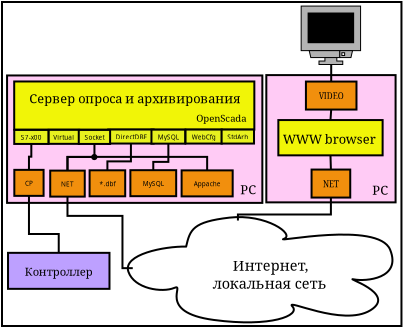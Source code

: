 <?xml version="1.0" encoding="UTF-8"?>
<dia:diagram xmlns:dia="http://www.lysator.liu.se/~alla/dia/">
  <dia:layer name="Тло" visible="true">
    <dia:group>
      <dia:object type="Standard - Box" version="0" id="O0">
        <dia:attribute name="obj_pos">
          <dia:point val="0.146,0.146"/>
        </dia:attribute>
        <dia:attribute name="obj_bb">
          <dia:rectangle val="0.096,0.096;20.169,16.396"/>
        </dia:attribute>
        <dia:attribute name="elem_corner">
          <dia:point val="0.146,0.146"/>
        </dia:attribute>
        <dia:attribute name="elem_width">
          <dia:real val="19.973"/>
        </dia:attribute>
        <dia:attribute name="elem_height">
          <dia:real val="16.2"/>
        </dia:attribute>
        <dia:attribute name="show_background">
          <dia:boolean val="true"/>
        </dia:attribute>
      </dia:object>
      <dia:object type="Network - Cloud" version="0" id="O1">
        <dia:attribute name="obj_pos">
          <dia:point val="6.437,10.9"/>
        </dia:attribute>
        <dia:attribute name="obj_bb">
          <dia:rectangle val="6.437,10.9;19.669,16.164"/>
        </dia:attribute>
        <dia:attribute name="elem_corner">
          <dia:point val="6.437,10.9"/>
        </dia:attribute>
        <dia:attribute name="elem_width">
          <dia:real val="13.232"/>
        </dia:attribute>
        <dia:attribute name="elem_height">
          <dia:real val="5.264"/>
        </dia:attribute>
        <dia:attribute name="inner_color">
          <dia:color val="#fff9d3"/>
        </dia:attribute>
        <dia:attribute name="show_background">
          <dia:boolean val="true"/>
        </dia:attribute>
        <dia:attribute name="flip_horizontal">
          <dia:boolean val="false"/>
        </dia:attribute>
        <dia:attribute name="flip_vertical">
          <dia:boolean val="false"/>
        </dia:attribute>
        <dia:attribute name="padding">
          <dia:real val="0.354"/>
        </dia:attribute>
        <dia:attribute name="text">
          <dia:composite type="text">
            <dia:attribute name="string">
              <dia:string>#Интернет,
локальная сеть#</dia:string>
            </dia:attribute>
            <dia:attribute name="font">
              <dia:font name="Times-Roman"/>
            </dia:attribute>
            <dia:attribute name="height">
              <dia:real val="0.9"/>
            </dia:attribute>
            <dia:attribute name="pos">
              <dia:point val="13.407,13.417"/>
            </dia:attribute>
            <dia:attribute name="color">
              <dia:color val="#000000"/>
            </dia:attribute>
            <dia:attribute name="alignment">
              <dia:enum val="1"/>
            </dia:attribute>
          </dia:composite>
        </dia:attribute>
      </dia:object>
      <dia:object type="Flowchart - Box" version="0" id="O2">
        <dia:attribute name="obj_pos">
          <dia:point val="0.447,12.688"/>
        </dia:attribute>
        <dia:attribute name="obj_bb">
          <dia:rectangle val="0.397,12.638;5.57,14.538"/>
        </dia:attribute>
        <dia:attribute name="elem_corner">
          <dia:point val="0.447,12.688"/>
        </dia:attribute>
        <dia:attribute name="elem_width">
          <dia:real val="5.073"/>
        </dia:attribute>
        <dia:attribute name="elem_height">
          <dia:real val="1.8"/>
        </dia:attribute>
        <dia:attribute name="inner_color">
          <dia:color val="#bda0ff"/>
        </dia:attribute>
        <dia:attribute name="show_background">
          <dia:boolean val="true"/>
        </dia:attribute>
        <dia:attribute name="padding">
          <dia:real val="0.5"/>
        </dia:attribute>
        <dia:attribute name="text">
          <dia:composite type="text">
            <dia:attribute name="string">
              <dia:string>#Контроллер#</dia:string>
            </dia:attribute>
            <dia:attribute name="font">
              <dia:font name="Times-Roman"/>
            </dia:attribute>
            <dia:attribute name="height">
              <dia:real val="0.7"/>
            </dia:attribute>
            <dia:attribute name="pos">
              <dia:point val="2.983,13.777"/>
            </dia:attribute>
            <dia:attribute name="color">
              <dia:color val="#000000"/>
            </dia:attribute>
            <dia:attribute name="alignment">
              <dia:enum val="1"/>
            </dia:attribute>
          </dia:composite>
        </dia:attribute>
      </dia:object>
      <dia:group>
        <dia:object type="Standard - Box" version="0" id="O3">
          <dia:attribute name="obj_pos">
            <dia:point val="0.399,3.819"/>
          </dia:attribute>
          <dia:attribute name="obj_bb">
            <dia:rectangle val="0.349,3.769;13.213,10.24"/>
          </dia:attribute>
          <dia:attribute name="elem_corner">
            <dia:point val="0.399,3.819"/>
          </dia:attribute>
          <dia:attribute name="elem_width">
            <dia:real val="12.764"/>
          </dia:attribute>
          <dia:attribute name="elem_height">
            <dia:real val="6.371"/>
          </dia:attribute>
          <dia:attribute name="inner_color">
            <dia:color val="#ffcbf5"/>
          </dia:attribute>
          <dia:attribute name="show_background">
            <dia:boolean val="true"/>
          </dia:attribute>
        </dia:object>
        <dia:object type="Standard - Text" version="0" id="O4">
          <dia:attribute name="obj_pos">
            <dia:point val="12.454,9.764"/>
          </dia:attribute>
          <dia:attribute name="obj_bb">
            <dia:rectangle val="11.944,9.148;12.965,9.948"/>
          </dia:attribute>
          <dia:attribute name="text">
            <dia:composite type="text">
              <dia:attribute name="string">
                <dia:string>#PC#</dia:string>
              </dia:attribute>
              <dia:attribute name="font">
                <dia:font name="Times-Roman"/>
              </dia:attribute>
              <dia:attribute name="height">
                <dia:real val="0.8"/>
              </dia:attribute>
              <dia:attribute name="pos">
                <dia:point val="12.454,9.764"/>
              </dia:attribute>
              <dia:attribute name="color">
                <dia:color val="#000000"/>
              </dia:attribute>
              <dia:attribute name="alignment">
                <dia:enum val="1"/>
              </dia:attribute>
            </dia:composite>
          </dia:attribute>
        </dia:object>
        <dia:object type="Standard - ZigZagLine" version="0" id="O5">
          <dia:attribute name="obj_pos">
            <dia:point val="4.768,7.243"/>
          </dia:attribute>
          <dia:attribute name="obj_bb">
            <dia:rectangle val="3.37,7.193;4.818,8.626"/>
          </dia:attribute>
          <dia:attribute name="orth_points">
            <dia:point val="4.768,7.243"/>
            <dia:point val="4.768,7.895"/>
            <dia:point val="3.42,7.895"/>
            <dia:point val="3.42,8.576"/>
          </dia:attribute>
          <dia:attribute name="orth_orient">
            <dia:enum val="1"/>
            <dia:enum val="0"/>
            <dia:enum val="1"/>
          </dia:attribute>
          <dia:connections>
            <dia:connection handle="1" to="O9" connection="2"/>
          </dia:connections>
        </dia:object>
        <dia:object type="Standard - ZigZagLine" version="0" id="O6">
          <dia:attribute name="obj_pos">
            <dia:point val="8.464,7.228"/>
          </dia:attribute>
          <dia:attribute name="obj_bb">
            <dia:rectangle val="7.66,7.178;8.514,8.605"/>
          </dia:attribute>
          <dia:attribute name="orth_points">
            <dia:point val="8.464,7.228"/>
            <dia:point val="8.464,8.14"/>
            <dia:point val="7.71,8.14"/>
            <dia:point val="7.71,8.555"/>
          </dia:attribute>
          <dia:attribute name="orth_orient">
            <dia:enum val="1"/>
            <dia:enum val="0"/>
            <dia:enum val="1"/>
          </dia:attribute>
          <dia:connections>
            <dia:connection handle="1" to="O8" connection="2"/>
          </dia:connections>
        </dia:object>
        <dia:object type="Standard - ZigZagLine" version="0" id="O7">
          <dia:attribute name="obj_pos">
            <dia:point val="6.592,7.223"/>
          </dia:attribute>
          <dia:attribute name="obj_bb">
            <dia:rectangle val="5.366,7.173;6.642,8.611"/>
          </dia:attribute>
          <dia:attribute name="orth_points">
            <dia:point val="6.592,7.223"/>
            <dia:point val="6.592,8.115"/>
            <dia:point val="5.416,8.115"/>
            <dia:point val="5.416,8.561"/>
          </dia:attribute>
          <dia:attribute name="orth_orient">
            <dia:enum val="1"/>
            <dia:enum val="0"/>
            <dia:enum val="1"/>
          </dia:attribute>
          <dia:connections>
            <dia:connection handle="1" to="O11" connection="2"/>
          </dia:connections>
        </dia:object>
        <dia:object type="Flowchart - Box" version="0" id="O8">
          <dia:attribute name="obj_pos">
            <dia:point val="6.565,8.555"/>
          </dia:attribute>
          <dia:attribute name="obj_bb">
            <dia:rectangle val="6.515,8.505;8.905,9.905"/>
          </dia:attribute>
          <dia:attribute name="elem_corner">
            <dia:point val="6.565,8.555"/>
          </dia:attribute>
          <dia:attribute name="elem_width">
            <dia:real val="2.29"/>
          </dia:attribute>
          <dia:attribute name="elem_height">
            <dia:real val="1.3"/>
          </dia:attribute>
          <dia:attribute name="inner_color">
            <dia:color val="#f18f0d"/>
          </dia:attribute>
          <dia:attribute name="show_background">
            <dia:boolean val="true"/>
          </dia:attribute>
          <dia:attribute name="padding">
            <dia:real val="0.4"/>
          </dia:attribute>
          <dia:attribute name="text">
            <dia:composite type="text">
              <dia:attribute name="string">
                <dia:string>#MySQL#</dia:string>
              </dia:attribute>
              <dia:attribute name="font">
                <dia:font name="Helvetica"/>
              </dia:attribute>
              <dia:attribute name="height">
                <dia:real val="0.4"/>
              </dia:attribute>
              <dia:attribute name="pos">
                <dia:point val="7.71,9.331"/>
              </dia:attribute>
              <dia:attribute name="color">
                <dia:color val="#000000"/>
              </dia:attribute>
              <dia:attribute name="alignment">
                <dia:enum val="1"/>
              </dia:attribute>
            </dia:composite>
          </dia:attribute>
        </dia:object>
        <dia:object type="Flowchart - Box" version="0" id="O9">
          <dia:attribute name="obj_pos">
            <dia:point val="2.557,8.576"/>
          </dia:attribute>
          <dia:attribute name="obj_bb">
            <dia:rectangle val="2.506,8.526;4.334,9.926"/>
          </dia:attribute>
          <dia:attribute name="elem_corner">
            <dia:point val="2.557,8.576"/>
          </dia:attribute>
          <dia:attribute name="elem_width">
            <dia:real val="1.727"/>
          </dia:attribute>
          <dia:attribute name="elem_height">
            <dia:real val="1.3"/>
          </dia:attribute>
          <dia:attribute name="inner_color">
            <dia:color val="#f18f0d"/>
          </dia:attribute>
          <dia:attribute name="show_background">
            <dia:boolean val="true"/>
          </dia:attribute>
          <dia:attribute name="padding">
            <dia:real val="0.4"/>
          </dia:attribute>
          <dia:attribute name="text">
            <dia:composite type="text">
              <dia:attribute name="string">
                <dia:string>#NET#</dia:string>
              </dia:attribute>
              <dia:attribute name="font">
                <dia:font name="Helvetica"/>
              </dia:attribute>
              <dia:attribute name="height">
                <dia:real val="0.4"/>
              </dia:attribute>
              <dia:attribute name="pos">
                <dia:point val="3.42,9.352"/>
              </dia:attribute>
              <dia:attribute name="color">
                <dia:color val="#000000"/>
              </dia:attribute>
              <dia:attribute name="alignment">
                <dia:enum val="1"/>
              </dia:attribute>
            </dia:composite>
          </dia:attribute>
        </dia:object>
        <dia:object type="Flowchart - Box" version="0" id="O10">
          <dia:attribute name="obj_pos">
            <dia:point val="0.762,8.539"/>
          </dia:attribute>
          <dia:attribute name="obj_bb">
            <dia:rectangle val="0.712,8.489;2.275,9.889"/>
          </dia:attribute>
          <dia:attribute name="elem_corner">
            <dia:point val="0.762,8.539"/>
          </dia:attribute>
          <dia:attribute name="elem_width">
            <dia:real val="1.463"/>
          </dia:attribute>
          <dia:attribute name="elem_height">
            <dia:real val="1.3"/>
          </dia:attribute>
          <dia:attribute name="inner_color">
            <dia:color val="#f18f0d"/>
          </dia:attribute>
          <dia:attribute name="show_background">
            <dia:boolean val="true"/>
          </dia:attribute>
          <dia:attribute name="padding">
            <dia:real val="0.4"/>
          </dia:attribute>
          <dia:attribute name="text">
            <dia:composite type="text">
              <dia:attribute name="string">
                <dia:string>#CP#</dia:string>
              </dia:attribute>
              <dia:attribute name="font">
                <dia:font name="Helvetica"/>
              </dia:attribute>
              <dia:attribute name="height">
                <dia:real val="0.4"/>
              </dia:attribute>
              <dia:attribute name="pos">
                <dia:point val="1.494,9.315"/>
              </dia:attribute>
              <dia:attribute name="color">
                <dia:color val="#000000"/>
              </dia:attribute>
              <dia:attribute name="alignment">
                <dia:enum val="1"/>
              </dia:attribute>
            </dia:composite>
          </dia:attribute>
        </dia:object>
        <dia:object type="Flowchart - Box" version="0" id="O11">
          <dia:attribute name="obj_pos">
            <dia:point val="4.526,8.561"/>
          </dia:attribute>
          <dia:attribute name="obj_bb">
            <dia:rectangle val="4.476,8.511;6.356,9.911"/>
          </dia:attribute>
          <dia:attribute name="elem_corner">
            <dia:point val="4.526,8.561"/>
          </dia:attribute>
          <dia:attribute name="elem_width">
            <dia:real val="1.78"/>
          </dia:attribute>
          <dia:attribute name="elem_height">
            <dia:real val="1.3"/>
          </dia:attribute>
          <dia:attribute name="inner_color">
            <dia:color val="#f18f0d"/>
          </dia:attribute>
          <dia:attribute name="show_background">
            <dia:boolean val="true"/>
          </dia:attribute>
          <dia:attribute name="padding">
            <dia:real val="0.4"/>
          </dia:attribute>
          <dia:attribute name="text">
            <dia:composite type="text">
              <dia:attribute name="string">
                <dia:string>#*.dbf#</dia:string>
              </dia:attribute>
              <dia:attribute name="font">
                <dia:font name="Helvetica"/>
              </dia:attribute>
              <dia:attribute name="height">
                <dia:real val="0.4"/>
              </dia:attribute>
              <dia:attribute name="pos">
                <dia:point val="5.416,9.337"/>
              </dia:attribute>
              <dia:attribute name="color">
                <dia:color val="#000000"/>
              </dia:attribute>
              <dia:attribute name="alignment">
                <dia:enum val="1"/>
              </dia:attribute>
            </dia:composite>
          </dia:attribute>
        </dia:object>
        <dia:object type="Standard - ZigZagLine" version="0" id="O12">
          <dia:attribute name="obj_pos">
            <dia:point val="1.612,7.243"/>
          </dia:attribute>
          <dia:attribute name="obj_bb">
            <dia:rectangle val="1.444,7.193;1.662,8.589"/>
          </dia:attribute>
          <dia:attribute name="orth_points">
            <dia:point val="1.612,7.243"/>
            <dia:point val="1.612,7.88"/>
            <dia:point val="1.494,7.88"/>
            <dia:point val="1.494,8.539"/>
          </dia:attribute>
          <dia:attribute name="orth_orient">
            <dia:enum val="1"/>
            <dia:enum val="0"/>
            <dia:enum val="1"/>
          </dia:attribute>
        </dia:object>
        <dia:object type="Flowchart - Box" version="0" id="O13">
          <dia:attribute name="obj_pos">
            <dia:point val="9.126,8.565"/>
          </dia:attribute>
          <dia:attribute name="obj_bb">
            <dia:rectangle val="9.076,8.515;11.73,9.915"/>
          </dia:attribute>
          <dia:attribute name="elem_corner">
            <dia:point val="9.126,8.565"/>
          </dia:attribute>
          <dia:attribute name="elem_width">
            <dia:real val="2.554"/>
          </dia:attribute>
          <dia:attribute name="elem_height">
            <dia:real val="1.3"/>
          </dia:attribute>
          <dia:attribute name="inner_color">
            <dia:color val="#f18f0d"/>
          </dia:attribute>
          <dia:attribute name="show_background">
            <dia:boolean val="true"/>
          </dia:attribute>
          <dia:attribute name="padding">
            <dia:real val="0.4"/>
          </dia:attribute>
          <dia:attribute name="text">
            <dia:composite type="text">
              <dia:attribute name="string">
                <dia:string>#Appache#</dia:string>
              </dia:attribute>
              <dia:attribute name="font">
                <dia:font name="Helvetica"/>
              </dia:attribute>
              <dia:attribute name="height">
                <dia:real val="0.4"/>
              </dia:attribute>
              <dia:attribute name="pos">
                <dia:point val="10.403,9.341"/>
              </dia:attribute>
              <dia:attribute name="color">
                <dia:color val="#000000"/>
              </dia:attribute>
              <dia:attribute name="alignment">
                <dia:enum val="1"/>
              </dia:attribute>
            </dia:composite>
          </dia:attribute>
        </dia:object>
        <dia:object type="Standard - ZigZagLine" version="0" id="O14">
          <dia:attribute name="obj_pos">
            <dia:point val="3.42,8.576"/>
          </dia:attribute>
          <dia:attribute name="obj_bb">
            <dia:rectangle val="3.37,7.84;10.453,8.626"/>
          </dia:attribute>
          <dia:attribute name="orth_points">
            <dia:point val="3.42,8.576"/>
            <dia:point val="3.42,7.89"/>
            <dia:point val="10.403,7.89"/>
            <dia:point val="10.403,8.565"/>
          </dia:attribute>
          <dia:attribute name="orth_orient">
            <dia:enum val="1"/>
            <dia:enum val="0"/>
            <dia:enum val="1"/>
          </dia:attribute>
          <dia:connections>
            <dia:connection handle="0" to="O9" connection="2"/>
            <dia:connection handle="1" to="O13" connection="2"/>
          </dia:connections>
        </dia:object>
        <dia:object type="Standard - Ellipse" version="0" id="O15">
          <dia:attribute name="obj_pos">
            <dia:point val="4.656,7.795"/>
          </dia:attribute>
          <dia:attribute name="obj_bb">
            <dia:rectangle val="4.606,7.745;4.917,8.053"/>
          </dia:attribute>
          <dia:attribute name="elem_corner">
            <dia:point val="4.656,7.795"/>
          </dia:attribute>
          <dia:attribute name="elem_width">
            <dia:real val="0.211"/>
          </dia:attribute>
          <dia:attribute name="elem_height">
            <dia:real val="0.208"/>
          </dia:attribute>
          <dia:attribute name="inner_color">
            <dia:color val="#010101"/>
          </dia:attribute>
        </dia:object>
        <dia:group>
          <dia:object type="Standard - Box" version="0" id="O16">
            <dia:attribute name="obj_pos">
              <dia:point val="0.756,4.12"/>
            </dia:attribute>
            <dia:attribute name="obj_bb">
              <dia:rectangle val="0.706,4.07;12.813,6.577"/>
            </dia:attribute>
            <dia:attribute name="elem_corner">
              <dia:point val="0.756,4.12"/>
            </dia:attribute>
            <dia:attribute name="elem_width">
              <dia:real val="12.007"/>
            </dia:attribute>
            <dia:attribute name="elem_height">
              <dia:real val="2.407"/>
            </dia:attribute>
            <dia:attribute name="inner_color">
              <dia:color val="#f1f507"/>
            </dia:attribute>
            <dia:attribute name="show_background">
              <dia:boolean val="true"/>
            </dia:attribute>
          </dia:object>
          <dia:object type="Standard - Text" version="0" id="O17">
            <dia:attribute name="obj_pos">
              <dia:point val="11.107,6.133"/>
            </dia:attribute>
            <dia:attribute name="obj_bb">
              <dia:rectangle val="9.655,5.671;12.559,6.271"/>
            </dia:attribute>
            <dia:attribute name="text">
              <dia:composite type="text">
                <dia:attribute name="string">
                  <dia:string>#OpenScada#</dia:string>
                </dia:attribute>
                <dia:attribute name="font">
                  <dia:font name="Times-Roman"/>
                </dia:attribute>
                <dia:attribute name="height">
                  <dia:real val="0.6"/>
                </dia:attribute>
                <dia:attribute name="pos">
                  <dia:point val="11.107,6.133"/>
                </dia:attribute>
                <dia:attribute name="color">
                  <dia:color val="#000000"/>
                </dia:attribute>
                <dia:attribute name="alignment">
                  <dia:enum val="1"/>
                </dia:attribute>
              </dia:composite>
            </dia:attribute>
          </dia:object>
          <dia:object type="Flowchart - Box" version="0" id="O18">
            <dia:attribute name="obj_pos">
              <dia:point val="2.472,6.538"/>
            </dia:attribute>
            <dia:attribute name="obj_bb">
              <dia:rectangle val="2.422,6.488;4.054,7.288"/>
            </dia:attribute>
            <dia:attribute name="elem_corner">
              <dia:point val="2.472,6.538"/>
            </dia:attribute>
            <dia:attribute name="elem_width">
              <dia:real val="1.532"/>
            </dia:attribute>
            <dia:attribute name="elem_height">
              <dia:real val="0.7"/>
            </dia:attribute>
            <dia:attribute name="inner_color">
              <dia:color val="#e7f11f"/>
            </dia:attribute>
            <dia:attribute name="show_background">
              <dia:boolean val="true"/>
            </dia:attribute>
            <dia:attribute name="padding">
              <dia:real val="0.1"/>
            </dia:attribute>
            <dia:attribute name="text">
              <dia:composite type="text">
                <dia:attribute name="string">
                  <dia:string>#Virtual#</dia:string>
                </dia:attribute>
                <dia:attribute name="font">
                  <dia:font name="Helvetica"/>
                </dia:attribute>
                <dia:attribute name="height">
                  <dia:real val="0.4"/>
                </dia:attribute>
                <dia:attribute name="pos">
                  <dia:point val="3.238,7.014"/>
                </dia:attribute>
                <dia:attribute name="color">
                  <dia:color val="#000000"/>
                </dia:attribute>
                <dia:attribute name="alignment">
                  <dia:enum val="1"/>
                </dia:attribute>
              </dia:composite>
            </dia:attribute>
          </dia:object>
          <dia:object type="Flowchart - Box" version="0" id="O19">
            <dia:attribute name="obj_pos">
              <dia:point val="5.456,6.523"/>
            </dia:attribute>
            <dia:attribute name="obj_bb">
              <dia:rectangle val="5.406,6.473;7.777,7.273"/>
            </dia:attribute>
            <dia:attribute name="elem_corner">
              <dia:point val="5.456,6.523"/>
            </dia:attribute>
            <dia:attribute name="elem_width">
              <dia:real val="2.271"/>
            </dia:attribute>
            <dia:attribute name="elem_height">
              <dia:real val="0.7"/>
            </dia:attribute>
            <dia:attribute name="inner_color">
              <dia:color val="#e7f11f"/>
            </dia:attribute>
            <dia:attribute name="show_background">
              <dia:boolean val="true"/>
            </dia:attribute>
            <dia:attribute name="padding">
              <dia:real val="0.1"/>
            </dia:attribute>
            <dia:attribute name="text">
              <dia:composite type="text">
                <dia:attribute name="string">
                  <dia:string>#DirectDBF#</dia:string>
                </dia:attribute>
                <dia:attribute name="font">
                  <dia:font name="Helvetica"/>
                </dia:attribute>
                <dia:attribute name="height">
                  <dia:real val="0.4"/>
                </dia:attribute>
                <dia:attribute name="pos">
                  <dia:point val="6.592,6.999"/>
                </dia:attribute>
                <dia:attribute name="color">
                  <dia:color val="#000000"/>
                </dia:attribute>
                <dia:attribute name="alignment">
                  <dia:enum val="1"/>
                </dia:attribute>
              </dia:composite>
            </dia:attribute>
          </dia:object>
          <dia:object type="Flowchart - Box" version="0" id="O20">
            <dia:attribute name="obj_pos">
              <dia:point val="7.619,6.528"/>
            </dia:attribute>
            <dia:attribute name="obj_bb">
              <dia:rectangle val="7.569,6.478;9.359,7.278"/>
            </dia:attribute>
            <dia:attribute name="elem_corner">
              <dia:point val="7.619,6.528"/>
            </dia:attribute>
            <dia:attribute name="elem_width">
              <dia:real val="1.69"/>
            </dia:attribute>
            <dia:attribute name="elem_height">
              <dia:real val="0.7"/>
            </dia:attribute>
            <dia:attribute name="inner_color">
              <dia:color val="#e7f11f"/>
            </dia:attribute>
            <dia:attribute name="show_background">
              <dia:boolean val="true"/>
            </dia:attribute>
            <dia:attribute name="padding">
              <dia:real val="0.1"/>
            </dia:attribute>
            <dia:attribute name="text">
              <dia:composite type="text">
                <dia:attribute name="string">
                  <dia:string>#MySQL#</dia:string>
                </dia:attribute>
                <dia:attribute name="font">
                  <dia:font name="Helvetica"/>
                </dia:attribute>
                <dia:attribute name="height">
                  <dia:real val="0.4"/>
                </dia:attribute>
                <dia:attribute name="pos">
                  <dia:point val="8.464,7.004"/>
                </dia:attribute>
                <dia:attribute name="color">
                  <dia:color val="#000000"/>
                </dia:attribute>
                <dia:attribute name="alignment">
                  <dia:enum val="1"/>
                </dia:attribute>
              </dia:composite>
            </dia:attribute>
          </dia:object>
          <dia:object type="Flowchart - Box" version="0" id="O21">
            <dia:attribute name="obj_pos">
              <dia:point val="0.758,6.543"/>
            </dia:attribute>
            <dia:attribute name="obj_bb">
              <dia:rectangle val="0.708,6.493;2.516,7.293"/>
            </dia:attribute>
            <dia:attribute name="elem_corner">
              <dia:point val="0.758,6.543"/>
            </dia:attribute>
            <dia:attribute name="elem_width">
              <dia:real val="1.708"/>
            </dia:attribute>
            <dia:attribute name="elem_height">
              <dia:real val="0.7"/>
            </dia:attribute>
            <dia:attribute name="inner_color">
              <dia:color val="#e7f11f"/>
            </dia:attribute>
            <dia:attribute name="show_background">
              <dia:boolean val="true"/>
            </dia:attribute>
            <dia:attribute name="padding">
              <dia:real val="0.1"/>
            </dia:attribute>
            <dia:attribute name="text">
              <dia:composite type="text">
                <dia:attribute name="string">
                  <dia:string>#S7-x00#</dia:string>
                </dia:attribute>
                <dia:attribute name="font">
                  <dia:font name="Helvetica"/>
                </dia:attribute>
                <dia:attribute name="height">
                  <dia:real val="0.4"/>
                </dia:attribute>
                <dia:attribute name="pos">
                  <dia:point val="1.612,7.019"/>
                </dia:attribute>
                <dia:attribute name="color">
                  <dia:color val="#000000"/>
                </dia:attribute>
                <dia:attribute name="alignment">
                  <dia:enum val="1"/>
                </dia:attribute>
              </dia:composite>
            </dia:attribute>
          </dia:object>
          <dia:object type="Flowchart - Box" version="0" id="O22">
            <dia:attribute name="obj_pos">
              <dia:point val="3.984,6.543"/>
            </dia:attribute>
            <dia:attribute name="obj_bb">
              <dia:rectangle val="3.934,6.493;5.601,7.293"/>
            </dia:attribute>
            <dia:attribute name="elem_corner">
              <dia:point val="3.984,6.543"/>
            </dia:attribute>
            <dia:attribute name="elem_width">
              <dia:real val="1.567"/>
            </dia:attribute>
            <dia:attribute name="elem_height">
              <dia:real val="0.7"/>
            </dia:attribute>
            <dia:attribute name="inner_color">
              <dia:color val="#e7f11f"/>
            </dia:attribute>
            <dia:attribute name="show_background">
              <dia:boolean val="true"/>
            </dia:attribute>
            <dia:attribute name="padding">
              <dia:real val="0.1"/>
            </dia:attribute>
            <dia:attribute name="text">
              <dia:composite type="text">
                <dia:attribute name="string">
                  <dia:string>#Socket#</dia:string>
                </dia:attribute>
                <dia:attribute name="font">
                  <dia:font name="Helvetica"/>
                </dia:attribute>
                <dia:attribute name="height">
                  <dia:real val="0.4"/>
                </dia:attribute>
                <dia:attribute name="pos">
                  <dia:point val="4.768,7.019"/>
                </dia:attribute>
                <dia:attribute name="color">
                  <dia:color val="#000000"/>
                </dia:attribute>
                <dia:attribute name="alignment">
                  <dia:enum val="1"/>
                </dia:attribute>
              </dia:composite>
            </dia:attribute>
          </dia:object>
          <dia:object type="Flowchart - Box" version="0" id="O23">
            <dia:attribute name="obj_pos">
              <dia:point val="9.323,6.524"/>
            </dia:attribute>
            <dia:attribute name="obj_bb">
              <dia:rectangle val="9.273,6.474;11.187,7.274"/>
            </dia:attribute>
            <dia:attribute name="elem_corner">
              <dia:point val="9.323,6.524"/>
            </dia:attribute>
            <dia:attribute name="elem_width">
              <dia:real val="1.814"/>
            </dia:attribute>
            <dia:attribute name="elem_height">
              <dia:real val="0.7"/>
            </dia:attribute>
            <dia:attribute name="inner_color">
              <dia:color val="#e7f11f"/>
            </dia:attribute>
            <dia:attribute name="show_background">
              <dia:boolean val="true"/>
            </dia:attribute>
            <dia:attribute name="padding">
              <dia:real val="0.1"/>
            </dia:attribute>
            <dia:attribute name="text">
              <dia:composite type="text">
                <dia:attribute name="string">
                  <dia:string>#WebCfg#</dia:string>
                </dia:attribute>
                <dia:attribute name="font">
                  <dia:font name="Helvetica"/>
                </dia:attribute>
                <dia:attribute name="height">
                  <dia:real val="0.4"/>
                </dia:attribute>
                <dia:attribute name="pos">
                  <dia:point val="10.23,7.0"/>
                </dia:attribute>
                <dia:attribute name="color">
                  <dia:color val="#000000"/>
                </dia:attribute>
                <dia:attribute name="alignment">
                  <dia:enum val="1"/>
                </dia:attribute>
              </dia:composite>
            </dia:attribute>
          </dia:object>
          <dia:object type="Flowchart - Box" version="0" id="O24">
            <dia:attribute name="obj_pos">
              <dia:point val="11.127,6.524"/>
            </dia:attribute>
            <dia:attribute name="obj_bb">
              <dia:rectangle val="11.077,6.474;12.797,7.274"/>
            </dia:attribute>
            <dia:attribute name="elem_corner">
              <dia:point val="11.127,6.524"/>
            </dia:attribute>
            <dia:attribute name="elem_width">
              <dia:real val="1.62"/>
            </dia:attribute>
            <dia:attribute name="elem_height">
              <dia:real val="0.7"/>
            </dia:attribute>
            <dia:attribute name="inner_color">
              <dia:color val="#e7f11f"/>
            </dia:attribute>
            <dia:attribute name="show_background">
              <dia:boolean val="true"/>
            </dia:attribute>
            <dia:attribute name="padding">
              <dia:real val="0.1"/>
            </dia:attribute>
            <dia:attribute name="text">
              <dia:composite type="text">
                <dia:attribute name="string">
                  <dia:string>#StdArh#</dia:string>
                </dia:attribute>
                <dia:attribute name="font">
                  <dia:font name="Helvetica"/>
                </dia:attribute>
                <dia:attribute name="height">
                  <dia:real val="0.4"/>
                </dia:attribute>
                <dia:attribute name="pos">
                  <dia:point val="11.937,7.0"/>
                </dia:attribute>
                <dia:attribute name="color">
                  <dia:color val="#000000"/>
                </dia:attribute>
                <dia:attribute name="alignment">
                  <dia:enum val="1"/>
                </dia:attribute>
              </dia:composite>
            </dia:attribute>
          </dia:object>
          <dia:object type="Standard - Text" version="0" id="O25">
            <dia:attribute name="obj_pos">
              <dia:point val="6.778,5.212"/>
            </dia:attribute>
            <dia:attribute name="obj_bb">
              <dia:rectangle val="0.917,4.596;12.639,5.396"/>
            </dia:attribute>
            <dia:attribute name="text">
              <dia:composite type="text">
                <dia:attribute name="string">
                  <dia:string>#Сервер опроса и архивирования#</dia:string>
                </dia:attribute>
                <dia:attribute name="font">
                  <dia:font name="Times-Roman"/>
                </dia:attribute>
                <dia:attribute name="height">
                  <dia:real val="0.8"/>
                </dia:attribute>
                <dia:attribute name="pos">
                  <dia:point val="6.778,5.212"/>
                </dia:attribute>
                <dia:attribute name="color">
                  <dia:color val="#000000"/>
                </dia:attribute>
                <dia:attribute name="alignment">
                  <dia:enum val="1"/>
                </dia:attribute>
              </dia:composite>
            </dia:attribute>
          </dia:object>
        </dia:group>
      </dia:group>
      <dia:group>
        <dia:object type="Standard - Box" version="0" id="O26">
          <dia:attribute name="obj_pos">
            <dia:point val="13.362,3.801"/>
          </dia:attribute>
          <dia:attribute name="obj_bb">
            <dia:rectangle val="13.312,3.751;19.875,10.215"/>
          </dia:attribute>
          <dia:attribute name="elem_corner">
            <dia:point val="13.362,3.801"/>
          </dia:attribute>
          <dia:attribute name="elem_width">
            <dia:real val="6.463"/>
          </dia:attribute>
          <dia:attribute name="elem_height">
            <dia:real val="6.363"/>
          </dia:attribute>
          <dia:attribute name="inner_color">
            <dia:color val="#ffcbf5"/>
          </dia:attribute>
          <dia:attribute name="show_background">
            <dia:boolean val="true"/>
          </dia:attribute>
        </dia:object>
        <dia:object type="Standard - Text" version="0" id="O27">
          <dia:attribute name="obj_pos">
            <dia:point val="19.055,9.78"/>
          </dia:attribute>
          <dia:attribute name="obj_bb">
            <dia:rectangle val="18.544,9.164;19.565,9.964"/>
          </dia:attribute>
          <dia:attribute name="text">
            <dia:composite type="text">
              <dia:attribute name="string">
                <dia:string>#PC#</dia:string>
              </dia:attribute>
              <dia:attribute name="font">
                <dia:font name="Times-Roman"/>
              </dia:attribute>
              <dia:attribute name="height">
                <dia:real val="0.8"/>
              </dia:attribute>
              <dia:attribute name="pos">
                <dia:point val="19.055,9.78"/>
              </dia:attribute>
              <dia:attribute name="color">
                <dia:color val="#000000"/>
              </dia:attribute>
              <dia:attribute name="alignment">
                <dia:enum val="1"/>
              </dia:attribute>
            </dia:composite>
          </dia:attribute>
        </dia:object>
        <dia:object type="Flowchart - Box" version="0" id="O28">
          <dia:attribute name="obj_pos">
            <dia:point val="15.624,8.524"/>
          </dia:attribute>
          <dia:attribute name="obj_bb">
            <dia:rectangle val="15.574,8.474;17.608,9.974"/>
          </dia:attribute>
          <dia:attribute name="elem_corner">
            <dia:point val="15.624,8.524"/>
          </dia:attribute>
          <dia:attribute name="elem_width">
            <dia:real val="1.934"/>
          </dia:attribute>
          <dia:attribute name="elem_height">
            <dia:real val="1.4"/>
          </dia:attribute>
          <dia:attribute name="inner_color">
            <dia:color val="#f18f0d"/>
          </dia:attribute>
          <dia:attribute name="show_background">
            <dia:boolean val="true"/>
          </dia:attribute>
          <dia:attribute name="padding">
            <dia:real val="0.4"/>
          </dia:attribute>
          <dia:attribute name="text">
            <dia:composite type="text">
              <dia:attribute name="string">
                <dia:string>#NET#</dia:string>
              </dia:attribute>
              <dia:attribute name="font">
                <dia:font name="Times-Roman"/>
              </dia:attribute>
              <dia:attribute name="height">
                <dia:real val="0.5"/>
              </dia:attribute>
              <dia:attribute name="pos">
                <dia:point val="16.591,9.358"/>
              </dia:attribute>
              <dia:attribute name="color">
                <dia:color val="#000000"/>
              </dia:attribute>
              <dia:attribute name="alignment">
                <dia:enum val="1"/>
              </dia:attribute>
            </dia:composite>
          </dia:attribute>
        </dia:object>
        <dia:object type="Standard - Box" version="0" id="O29">
          <dia:attribute name="obj_pos">
            <dia:point val="13.963,6.049"/>
          </dia:attribute>
          <dia:attribute name="obj_bb">
            <dia:rectangle val="13.913,5.999;19.227,7.863"/>
          </dia:attribute>
          <dia:attribute name="elem_corner">
            <dia:point val="13.963,6.049"/>
          </dia:attribute>
          <dia:attribute name="elem_width">
            <dia:real val="5.214"/>
          </dia:attribute>
          <dia:attribute name="elem_height">
            <dia:real val="1.764"/>
          </dia:attribute>
          <dia:attribute name="inner_color">
            <dia:color val="#f1f507"/>
          </dia:attribute>
          <dia:attribute name="show_background">
            <dia:boolean val="true"/>
          </dia:attribute>
        </dia:object>
        <dia:object type="Standard - Text" version="0" id="O30">
          <dia:attribute name="obj_pos">
            <dia:point val="16.512,7.228"/>
          </dia:attribute>
          <dia:attribute name="obj_bb">
            <dia:rectangle val="13.819,6.613;19.205,7.413"/>
          </dia:attribute>
          <dia:attribute name="text">
            <dia:composite type="text">
              <dia:attribute name="string">
                <dia:string>#WWW browser#</dia:string>
              </dia:attribute>
              <dia:attribute name="font">
                <dia:font name="Times-Roman"/>
              </dia:attribute>
              <dia:attribute name="height">
                <dia:real val="0.8"/>
              </dia:attribute>
              <dia:attribute name="pos">
                <dia:point val="16.512,7.228"/>
              </dia:attribute>
              <dia:attribute name="color">
                <dia:color val="#000000"/>
              </dia:attribute>
              <dia:attribute name="alignment">
                <dia:enum val="1"/>
              </dia:attribute>
            </dia:composite>
          </dia:attribute>
        </dia:object>
        <dia:object type="Standard - Line" version="0" id="O31">
          <dia:attribute name="obj_pos">
            <dia:point val="16.57,7.813"/>
          </dia:attribute>
          <dia:attribute name="obj_bb">
            <dia:rectangle val="16.518,7.762;16.643,8.575"/>
          </dia:attribute>
          <dia:attribute name="conn_endpoints">
            <dia:point val="16.57,7.813"/>
            <dia:point val="16.591,8.524"/>
          </dia:attribute>
          <dia:attribute name="numcp">
            <dia:int val="1"/>
          </dia:attribute>
          <dia:connections>
            <dia:connection handle="0" to="O29" connection="6"/>
            <dia:connection handle="1" to="O28" connection="2"/>
          </dia:connections>
        </dia:object>
        <dia:object type="Flowchart - Box" version="0" id="O32">
          <dia:attribute name="obj_pos">
            <dia:point val="15.342,4.124"/>
          </dia:attribute>
          <dia:attribute name="obj_bb">
            <dia:rectangle val="15.292,4.074;17.92,5.574"/>
          </dia:attribute>
          <dia:attribute name="elem_corner">
            <dia:point val="15.342,4.124"/>
          </dia:attribute>
          <dia:attribute name="elem_width">
            <dia:real val="2.528"/>
          </dia:attribute>
          <dia:attribute name="elem_height">
            <dia:real val="1.4"/>
          </dia:attribute>
          <dia:attribute name="inner_color">
            <dia:color val="#f18f0d"/>
          </dia:attribute>
          <dia:attribute name="show_background">
            <dia:boolean val="true"/>
          </dia:attribute>
          <dia:attribute name="padding">
            <dia:real val="0.4"/>
          </dia:attribute>
          <dia:attribute name="text">
            <dia:composite type="text">
              <dia:attribute name="string">
                <dia:string>#VIDEO#</dia:string>
              </dia:attribute>
              <dia:attribute name="font">
                <dia:font name="Times-Roman"/>
              </dia:attribute>
              <dia:attribute name="height">
                <dia:real val="0.5"/>
              </dia:attribute>
              <dia:attribute name="pos">
                <dia:point val="16.606,4.958"/>
              </dia:attribute>
              <dia:attribute name="color">
                <dia:color val="#000000"/>
              </dia:attribute>
              <dia:attribute name="alignment">
                <dia:enum val="1"/>
              </dia:attribute>
            </dia:composite>
          </dia:attribute>
        </dia:object>
        <dia:object type="Standard - Line" version="0" id="O33">
          <dia:attribute name="obj_pos">
            <dia:point val="16.606,5.524"/>
          </dia:attribute>
          <dia:attribute name="obj_bb">
            <dia:rectangle val="16.517,5.471;16.659,6.103"/>
          </dia:attribute>
          <dia:attribute name="conn_endpoints">
            <dia:point val="16.606,5.524"/>
            <dia:point val="16.57,6.049"/>
          </dia:attribute>
          <dia:attribute name="numcp">
            <dia:int val="1"/>
          </dia:attribute>
          <dia:connections>
            <dia:connection handle="0" to="O32" connection="13"/>
            <dia:connection handle="1" to="O29" connection="1"/>
          </dia:connections>
        </dia:object>
        <dia:object type="Standard - ZigZagLine" version="0" id="O34">
          <dia:attribute name="obj_pos">
            <dia:point val="16.606,4.124"/>
          </dia:attribute>
          <dia:attribute name="obj_bb">
            <dia:rectangle val="16.54,2.496;16.656,4.174"/>
          </dia:attribute>
          <dia:attribute name="orth_points">
            <dia:point val="16.606,4.124"/>
            <dia:point val="16.606,3.16"/>
            <dia:point val="16.59,3.16"/>
            <dia:point val="16.59,2.546"/>
          </dia:attribute>
          <dia:attribute name="orth_orient">
            <dia:enum val="1"/>
            <dia:enum val="0"/>
            <dia:enum val="1"/>
          </dia:attribute>
          <dia:connections>
            <dia:connection handle="0" to="O32" connection="2"/>
          </dia:connections>
        </dia:object>
        <dia:object type="Network - General Monitor (With Stand)" version="0" id="O35">
          <dia:attribute name="obj_pos">
            <dia:point val="15.104,0.35"/>
          </dia:attribute>
          <dia:attribute name="obj_bb">
            <dia:rectangle val="15.079,0.325;18.1,4.17"/>
          </dia:attribute>
          <dia:attribute name="elem_corner">
            <dia:point val="15.104,0.35"/>
          </dia:attribute>
          <dia:attribute name="elem_width">
            <dia:real val="2.971"/>
          </dia:attribute>
          <dia:attribute name="elem_height">
            <dia:real val="2.921"/>
          </dia:attribute>
          <dia:attribute name="show_background">
            <dia:boolean val="true"/>
          </dia:attribute>
          <dia:attribute name="flip_horizontal">
            <dia:boolean val="false"/>
          </dia:attribute>
          <dia:attribute name="flip_vertical">
            <dia:boolean val="false"/>
          </dia:attribute>
          <dia:attribute name="padding">
            <dia:real val="0.354"/>
          </dia:attribute>
          <dia:attribute name="text">
            <dia:composite type="text">
              <dia:attribute name="string">
                <dia:string>##</dia:string>
              </dia:attribute>
              <dia:attribute name="font">
                <dia:font name="Courier"/>
              </dia:attribute>
              <dia:attribute name="height">
                <dia:real val="0.8"/>
              </dia:attribute>
              <dia:attribute name="pos">
                <dia:point val="16.59,4.004"/>
              </dia:attribute>
              <dia:attribute name="color">
                <dia:color val="#000000"/>
              </dia:attribute>
              <dia:attribute name="alignment">
                <dia:enum val="1"/>
              </dia:attribute>
            </dia:composite>
          </dia:attribute>
        </dia:object>
      </dia:group>
      <dia:object type="Standard - ZigZagLine" version="0" id="O36">
        <dia:attribute name="obj_pos">
          <dia:point val="16.591,9.924"/>
        </dia:attribute>
        <dia:attribute name="obj_bb">
          <dia:rectangle val="11.892,9.874;16.641,11.122"/>
        </dia:attribute>
        <dia:attribute name="orth_points">
          <dia:point val="16.591,9.924"/>
          <dia:point val="16.591,10.771"/>
          <dia:point val="11.942,10.771"/>
          <dia:point val="11.942,11.072"/>
        </dia:attribute>
        <dia:attribute name="orth_orient">
          <dia:enum val="1"/>
          <dia:enum val="0"/>
          <dia:enum val="1"/>
        </dia:attribute>
        <dia:connections>
          <dia:connection handle="1" to="O1" connection="3"/>
        </dia:connections>
      </dia:object>
      <dia:object type="Standard - ZigZagLine" version="0" id="O37">
        <dia:attribute name="obj_pos">
          <dia:point val="3.42,9.876"/>
        </dia:attribute>
        <dia:attribute name="obj_bb">
          <dia:rectangle val="3.37,9.826;6.734,13.504"/>
        </dia:attribute>
        <dia:attribute name="orth_points">
          <dia:point val="3.42,9.876"/>
          <dia:point val="3.42,10.84"/>
          <dia:point val="6.169,10.84"/>
          <dia:point val="6.169,13.454"/>
          <dia:point val="6.684,13.454"/>
        </dia:attribute>
        <dia:attribute name="orth_orient">
          <dia:enum val="1"/>
          <dia:enum val="0"/>
          <dia:enum val="1"/>
          <dia:enum val="0"/>
        </dia:attribute>
        <dia:connections>
          <dia:connection handle="1" to="O1" connection="0"/>
        </dia:connections>
      </dia:object>
      <dia:object type="Standard - ZigZagLine" version="0" id="O38">
        <dia:attribute name="obj_pos">
          <dia:point val="1.494,9.839"/>
        </dia:attribute>
        <dia:attribute name="obj_bb">
          <dia:rectangle val="1.444,9.789;3.033,12.738"/>
        </dia:attribute>
        <dia:attribute name="orth_points">
          <dia:point val="1.494,9.839"/>
          <dia:point val="1.494,11.746"/>
          <dia:point val="2.983,11.746"/>
          <dia:point val="2.983,12.688"/>
        </dia:attribute>
        <dia:attribute name="orth_orient">
          <dia:enum val="1"/>
          <dia:enum val="0"/>
          <dia:enum val="1"/>
        </dia:attribute>
        <dia:connections>
          <dia:connection handle="1" to="O2" connection="2"/>
        </dia:connections>
      </dia:object>
    </dia:group>
  </dia:layer>
</dia:diagram>
